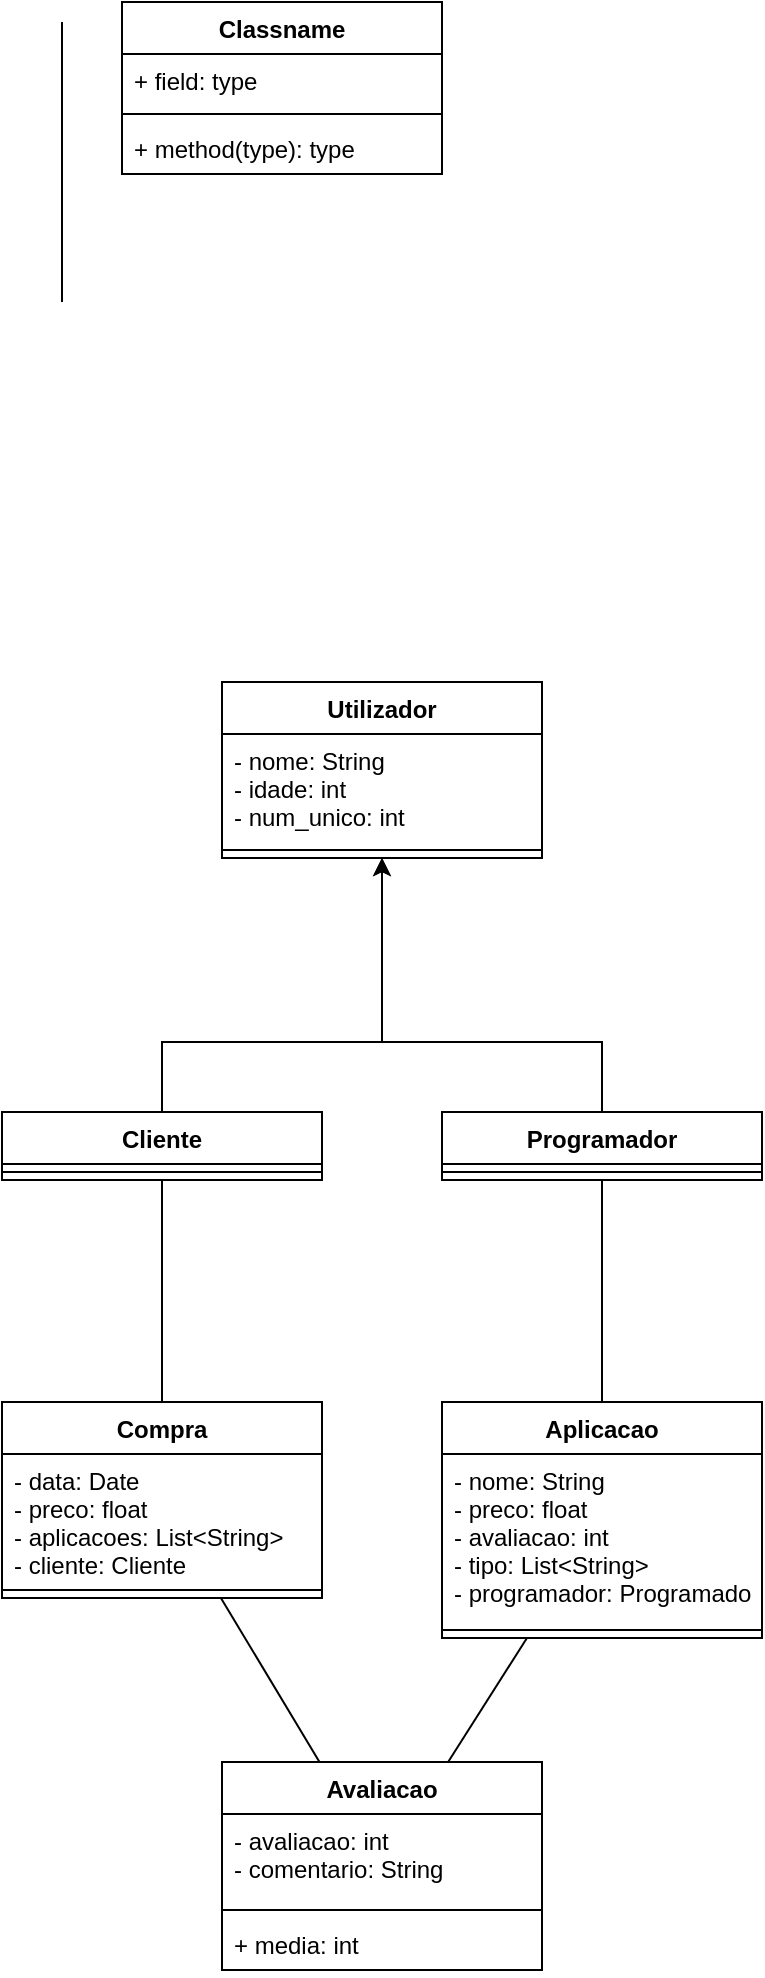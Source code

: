 <mxfile version="16.5.3" type="device"><diagram id="kkP13zccjwBm9uqLRrV7" name="Page-1"><mxGraphModel dx="597" dy="653" grid="1" gridSize="10" guides="1" tooltips="1" connect="1" arrows="1" fold="1" page="1" pageScale="1" pageWidth="827" pageHeight="1169" math="0" shadow="0"><root><mxCell id="0"/><mxCell id="1" parent="0"/><mxCell id="nBVJAScinUubm71yFrvg-2" value="" style="endArrow=none;html=1;rounded=0;" edge="1" parent="1"><mxGeometry width="50" height="50" relative="1" as="geometry"><mxPoint x="90" y="180" as="sourcePoint"/><mxPoint x="90" y="40" as="targetPoint"/></mxGeometry></mxCell><mxCell id="nBVJAScinUubm71yFrvg-3" value="Classname" style="swimlane;fontStyle=1;align=center;verticalAlign=top;childLayout=stackLayout;horizontal=1;startSize=26;horizontalStack=0;resizeParent=1;resizeParentMax=0;resizeLast=0;collapsible=1;marginBottom=0;" vertex="1" parent="1"><mxGeometry x="120" y="30" width="160" height="86" as="geometry"/></mxCell><mxCell id="nBVJAScinUubm71yFrvg-4" value="+ field: type" style="text;strokeColor=none;fillColor=none;align=left;verticalAlign=top;spacingLeft=4;spacingRight=4;overflow=hidden;rotatable=0;points=[[0,0.5],[1,0.5]];portConstraint=eastwest;" vertex="1" parent="nBVJAScinUubm71yFrvg-3"><mxGeometry y="26" width="160" height="26" as="geometry"/></mxCell><mxCell id="nBVJAScinUubm71yFrvg-5" value="" style="line;strokeWidth=1;fillColor=none;align=left;verticalAlign=middle;spacingTop=-1;spacingLeft=3;spacingRight=3;rotatable=0;labelPosition=right;points=[];portConstraint=eastwest;" vertex="1" parent="nBVJAScinUubm71yFrvg-3"><mxGeometry y="52" width="160" height="8" as="geometry"/></mxCell><mxCell id="nBVJAScinUubm71yFrvg-6" value="+ method(type): type" style="text;strokeColor=none;fillColor=none;align=left;verticalAlign=top;spacingLeft=4;spacingRight=4;overflow=hidden;rotatable=0;points=[[0,0.5],[1,0.5]];portConstraint=eastwest;" vertex="1" parent="nBVJAScinUubm71yFrvg-3"><mxGeometry y="60" width="160" height="26" as="geometry"/></mxCell><mxCell id="nBVJAScinUubm71yFrvg-7" value="Utilizador" style="swimlane;fontStyle=1;align=center;verticalAlign=top;childLayout=stackLayout;horizontal=1;startSize=26;horizontalStack=0;resizeParent=1;resizeParentMax=0;resizeLast=0;collapsible=1;marginBottom=0;" vertex="1" parent="1"><mxGeometry x="170" y="370" width="160" height="88" as="geometry"/></mxCell><mxCell id="nBVJAScinUubm71yFrvg-8" value="- nome: String&#10;- idade: int&#10;- num_unico: int" style="text;strokeColor=none;fillColor=none;align=left;verticalAlign=top;spacingLeft=4;spacingRight=4;overflow=hidden;rotatable=0;points=[[0,0.5],[1,0.5]];portConstraint=eastwest;" vertex="1" parent="nBVJAScinUubm71yFrvg-7"><mxGeometry y="26" width="160" height="54" as="geometry"/></mxCell><mxCell id="nBVJAScinUubm71yFrvg-9" value="" style="line;strokeWidth=1;fillColor=none;align=left;verticalAlign=middle;spacingTop=-1;spacingLeft=3;spacingRight=3;rotatable=0;labelPosition=right;points=[];portConstraint=eastwest;" vertex="1" parent="nBVJAScinUubm71yFrvg-7"><mxGeometry y="80" width="160" height="8" as="geometry"/></mxCell><mxCell id="nBVJAScinUubm71yFrvg-11" value="Cliente" style="swimlane;fontStyle=1;align=center;verticalAlign=top;childLayout=stackLayout;horizontal=1;startSize=26;horizontalStack=0;resizeParent=1;resizeParentMax=0;resizeLast=0;collapsible=1;marginBottom=0;" vertex="1" parent="1"><mxGeometry x="60" y="585" width="160" height="34" as="geometry"/></mxCell><mxCell id="nBVJAScinUubm71yFrvg-13" value="" style="line;strokeWidth=1;fillColor=none;align=left;verticalAlign=middle;spacingTop=-1;spacingLeft=3;spacingRight=3;rotatable=0;labelPosition=right;points=[];portConstraint=eastwest;" vertex="1" parent="nBVJAScinUubm71yFrvg-11"><mxGeometry y="26" width="160" height="8" as="geometry"/></mxCell><mxCell id="nBVJAScinUubm71yFrvg-15" value="Programador" style="swimlane;fontStyle=1;align=center;verticalAlign=top;childLayout=stackLayout;horizontal=1;startSize=26;horizontalStack=0;resizeParent=1;resizeParentMax=0;resizeLast=0;collapsible=1;marginBottom=0;" vertex="1" parent="1"><mxGeometry x="280" y="585" width="160" height="34" as="geometry"/></mxCell><mxCell id="nBVJAScinUubm71yFrvg-17" value="" style="line;strokeWidth=1;fillColor=none;align=left;verticalAlign=middle;spacingTop=-1;spacingLeft=3;spacingRight=3;rotatable=0;labelPosition=right;points=[];portConstraint=eastwest;" vertex="1" parent="nBVJAScinUubm71yFrvg-15"><mxGeometry y="26" width="160" height="8" as="geometry"/></mxCell><mxCell id="nBVJAScinUubm71yFrvg-19" value="" style="endArrow=classic;html=1;rounded=0;exitX=0.5;exitY=0;exitDx=0;exitDy=0;" edge="1" parent="1" source="nBVJAScinUubm71yFrvg-11" target="nBVJAScinUubm71yFrvg-7"><mxGeometry width="50" height="50" relative="1" as="geometry"><mxPoint x="600" y="540" as="sourcePoint"/><mxPoint x="650" y="490" as="targetPoint"/><Array as="points"><mxPoint x="140" y="550"/><mxPoint x="250" y="550"/></Array></mxGeometry></mxCell><mxCell id="nBVJAScinUubm71yFrvg-20" value="" style="endArrow=classic;html=1;rounded=0;exitX=0.5;exitY=0;exitDx=0;exitDy=0;" edge="1" parent="1" source="nBVJAScinUubm71yFrvg-15" target="nBVJAScinUubm71yFrvg-7"><mxGeometry width="50" height="50" relative="1" as="geometry"><mxPoint x="150" y="595" as="sourcePoint"/><mxPoint x="260" y="494" as="targetPoint"/><Array as="points"><mxPoint x="360" y="550"/><mxPoint x="250" y="550"/></Array></mxGeometry></mxCell><mxCell id="nBVJAScinUubm71yFrvg-21" value="Aplicacao" style="swimlane;fontStyle=1;align=center;verticalAlign=top;childLayout=stackLayout;horizontal=1;startSize=26;horizontalStack=0;resizeParent=1;resizeParentMax=0;resizeLast=0;collapsible=1;marginBottom=0;" vertex="1" parent="1"><mxGeometry x="280" y="730" width="160" height="118" as="geometry"/></mxCell><mxCell id="nBVJAScinUubm71yFrvg-22" value="- nome: String&#10;- preco: float&#10;- avaliacao: int&#10;- tipo: List&lt;String&gt;&#10;- programador: Programador" style="text;strokeColor=none;fillColor=none;align=left;verticalAlign=top;spacingLeft=4;spacingRight=4;overflow=hidden;rotatable=0;points=[[0,0.5],[1,0.5]];portConstraint=eastwest;" vertex="1" parent="nBVJAScinUubm71yFrvg-21"><mxGeometry y="26" width="160" height="84" as="geometry"/></mxCell><mxCell id="nBVJAScinUubm71yFrvg-23" value="" style="line;strokeWidth=1;fillColor=none;align=left;verticalAlign=middle;spacingTop=-1;spacingLeft=3;spacingRight=3;rotatable=0;labelPosition=right;points=[];portConstraint=eastwest;" vertex="1" parent="nBVJAScinUubm71yFrvg-21"><mxGeometry y="110" width="160" height="8" as="geometry"/></mxCell><mxCell id="nBVJAScinUubm71yFrvg-25" value="Compra" style="swimlane;fontStyle=1;align=center;verticalAlign=top;childLayout=stackLayout;horizontal=1;startSize=26;horizontalStack=0;resizeParent=1;resizeParentMax=0;resizeLast=0;collapsible=1;marginBottom=0;" vertex="1" parent="1"><mxGeometry x="60" y="730" width="160" height="98" as="geometry"/></mxCell><mxCell id="nBVJAScinUubm71yFrvg-26" value="- data: Date&#10;- preco: float&#10;- aplicacoes: List&lt;String&gt;&#10;- cliente: Cliente" style="text;strokeColor=none;fillColor=none;align=left;verticalAlign=top;spacingLeft=4;spacingRight=4;overflow=hidden;rotatable=0;points=[[0,0.5],[1,0.5]];portConstraint=eastwest;" vertex="1" parent="nBVJAScinUubm71yFrvg-25"><mxGeometry y="26" width="160" height="64" as="geometry"/></mxCell><mxCell id="nBVJAScinUubm71yFrvg-27" value="" style="line;strokeWidth=1;fillColor=none;align=left;verticalAlign=middle;spacingTop=-1;spacingLeft=3;spacingRight=3;rotatable=0;labelPosition=right;points=[];portConstraint=eastwest;" vertex="1" parent="nBVJAScinUubm71yFrvg-25"><mxGeometry y="90" width="160" height="8" as="geometry"/></mxCell><mxCell id="nBVJAScinUubm71yFrvg-29" value="Avaliacao" style="swimlane;fontStyle=1;align=center;verticalAlign=top;childLayout=stackLayout;horizontal=1;startSize=26;horizontalStack=0;resizeParent=1;resizeParentMax=0;resizeLast=0;collapsible=1;marginBottom=0;" vertex="1" parent="1"><mxGeometry x="170" y="910" width="160" height="104" as="geometry"/></mxCell><mxCell id="nBVJAScinUubm71yFrvg-30" value="- avaliacao: int&#10;- comentario: String" style="text;strokeColor=none;fillColor=none;align=left;verticalAlign=top;spacingLeft=4;spacingRight=4;overflow=hidden;rotatable=0;points=[[0,0.5],[1,0.5]];portConstraint=eastwest;" vertex="1" parent="nBVJAScinUubm71yFrvg-29"><mxGeometry y="26" width="160" height="44" as="geometry"/></mxCell><mxCell id="nBVJAScinUubm71yFrvg-31" value="" style="line;strokeWidth=1;fillColor=none;align=left;verticalAlign=middle;spacingTop=-1;spacingLeft=3;spacingRight=3;rotatable=0;labelPosition=right;points=[];portConstraint=eastwest;" vertex="1" parent="nBVJAScinUubm71yFrvg-29"><mxGeometry y="70" width="160" height="8" as="geometry"/></mxCell><mxCell id="nBVJAScinUubm71yFrvg-32" value="+ media: int" style="text;strokeColor=none;fillColor=none;align=left;verticalAlign=top;spacingLeft=4;spacingRight=4;overflow=hidden;rotatable=0;points=[[0,0.5],[1,0.5]];portConstraint=eastwest;" vertex="1" parent="nBVJAScinUubm71yFrvg-29"><mxGeometry y="78" width="160" height="26" as="geometry"/></mxCell><mxCell id="nBVJAScinUubm71yFrvg-33" value="" style="endArrow=none;html=1;rounded=0;exitX=0.5;exitY=0;exitDx=0;exitDy=0;" edge="1" parent="1" source="nBVJAScinUubm71yFrvg-21" target="nBVJAScinUubm71yFrvg-15"><mxGeometry width="50" height="50" relative="1" as="geometry"><mxPoint x="200" y="700" as="sourcePoint"/><mxPoint x="250" y="650" as="targetPoint"/></mxGeometry></mxCell><mxCell id="nBVJAScinUubm71yFrvg-34" value="" style="endArrow=none;html=1;rounded=0;" edge="1" parent="1" source="nBVJAScinUubm71yFrvg-25" target="nBVJAScinUubm71yFrvg-11"><mxGeometry width="50" height="50" relative="1" as="geometry"><mxPoint x="370" y="740" as="sourcePoint"/><mxPoint x="370" y="679" as="targetPoint"/></mxGeometry></mxCell><mxCell id="nBVJAScinUubm71yFrvg-35" value="" style="endArrow=none;html=1;rounded=0;" edge="1" parent="1" source="nBVJAScinUubm71yFrvg-29" target="nBVJAScinUubm71yFrvg-25"><mxGeometry width="50" height="50" relative="1" as="geometry"><mxPoint x="150" y="740" as="sourcePoint"/><mxPoint x="150" y="629" as="targetPoint"/></mxGeometry></mxCell><mxCell id="nBVJAScinUubm71yFrvg-37" value="" style="endArrow=none;html=1;rounded=0;" edge="1" parent="1" source="nBVJAScinUubm71yFrvg-29" target="nBVJAScinUubm71yFrvg-21"><mxGeometry width="50" height="50" relative="1" as="geometry"><mxPoint x="233.294" y="920" as="sourcePoint"/><mxPoint x="193.765" y="864" as="targetPoint"/></mxGeometry></mxCell></root></mxGraphModel></diagram></mxfile>
